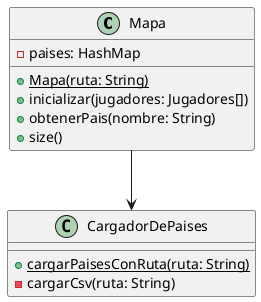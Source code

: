 @startuml

class Mapa {
    -paises: HashMap
    {static}+Mapa(ruta: String)
    +inicializar(jugadores: Jugadores[])
    +obtenerPais(nombre: String)
    +size()
}

class CargadorDePaises {
    {static}+cargarPaisesConRuta(ruta: String)
    -cargarCsv(ruta: String)
}

Mapa --> CargadorDePaises

@enduml